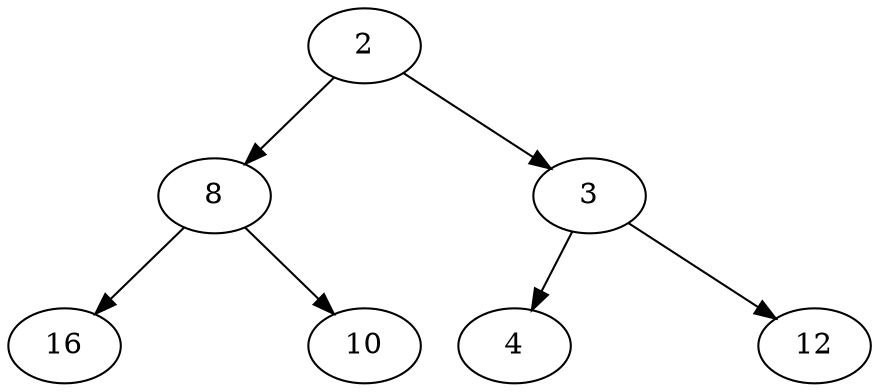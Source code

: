 digraph G {
  2 -> 8;
  {edge [style=invis] 2 -> {a [style=invis]};}
  2 -> 3;
  8 -> 16;
  {edge [style=invis] 8 -> {b [style=invis]};}
  8 -> 10;
  3 -> 4;
  {edge [style=invis] 3 -> {c [style=invis]};}
  3 -> 12;
}
